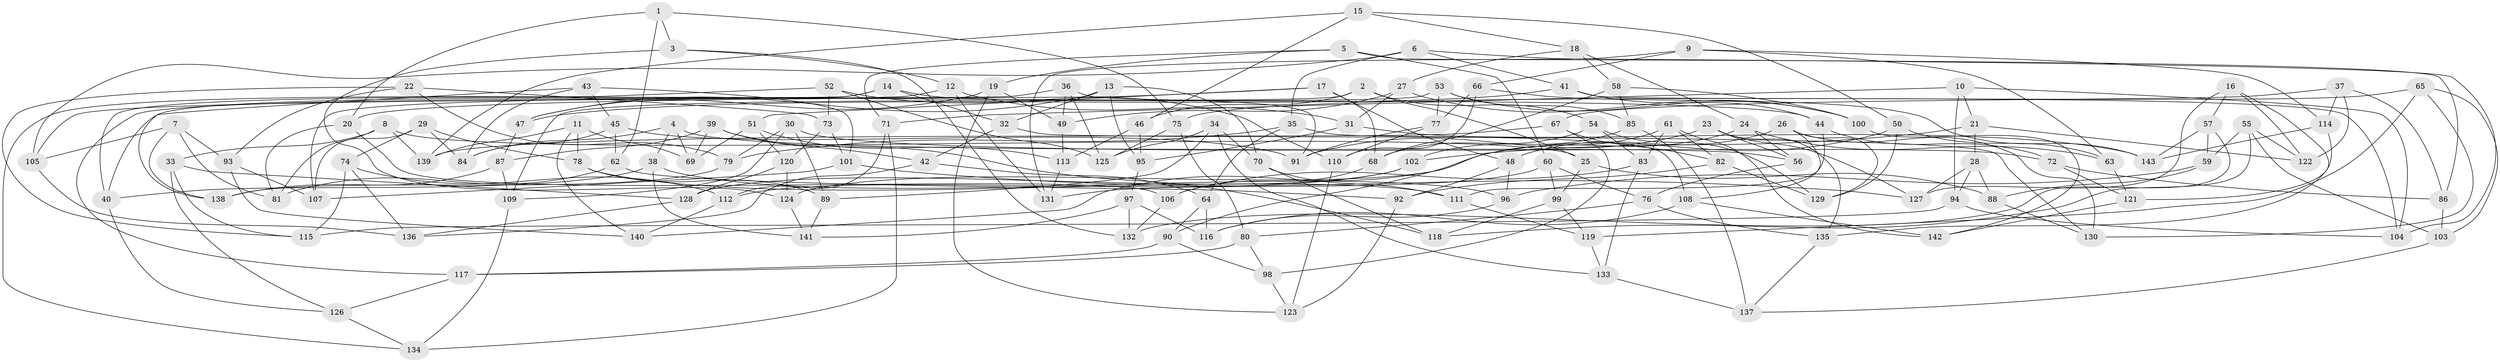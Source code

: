 // coarse degree distribution, {8: 0.04, 10: 0.01, 4: 0.65, 6: 0.22, 7: 0.02, 11: 0.01, 5: 0.02, 3: 0.03}
// Generated by graph-tools (version 1.1) at 2025/20/03/04/25 18:20:57]
// undirected, 143 vertices, 286 edges
graph export_dot {
graph [start="1"]
  node [color=gray90,style=filled];
  1;
  2;
  3;
  4;
  5;
  6;
  7;
  8;
  9;
  10;
  11;
  12;
  13;
  14;
  15;
  16;
  17;
  18;
  19;
  20;
  21;
  22;
  23;
  24;
  25;
  26;
  27;
  28;
  29;
  30;
  31;
  32;
  33;
  34;
  35;
  36;
  37;
  38;
  39;
  40;
  41;
  42;
  43;
  44;
  45;
  46;
  47;
  48;
  49;
  50;
  51;
  52;
  53;
  54;
  55;
  56;
  57;
  58;
  59;
  60;
  61;
  62;
  63;
  64;
  65;
  66;
  67;
  68;
  69;
  70;
  71;
  72;
  73;
  74;
  75;
  76;
  77;
  78;
  79;
  80;
  81;
  82;
  83;
  84;
  85;
  86;
  87;
  88;
  89;
  90;
  91;
  92;
  93;
  94;
  95;
  96;
  97;
  98;
  99;
  100;
  101;
  102;
  103;
  104;
  105;
  106;
  107;
  108;
  109;
  110;
  111;
  112;
  113;
  114;
  115;
  116;
  117;
  118;
  119;
  120;
  121;
  122;
  123;
  124;
  125;
  126;
  127;
  128;
  129;
  130;
  131;
  132;
  133;
  134;
  135;
  136;
  137;
  138;
  139;
  140;
  141;
  142;
  143;
  1 -- 62;
  1 -- 75;
  1 -- 20;
  1 -- 3;
  2 -- 25;
  2 -- 46;
  2 -- 40;
  2 -- 54;
  3 -- 12;
  3 -- 132;
  3 -- 124;
  4 -- 56;
  4 -- 38;
  4 -- 69;
  4 -- 84;
  5 -- 19;
  5 -- 60;
  5 -- 86;
  5 -- 71;
  6 -- 35;
  6 -- 105;
  6 -- 104;
  6 -- 41;
  7 -- 93;
  7 -- 81;
  7 -- 138;
  7 -- 105;
  8 -- 25;
  8 -- 139;
  8 -- 33;
  8 -- 81;
  9 -- 63;
  9 -- 114;
  9 -- 131;
  9 -- 66;
  10 -- 94;
  10 -- 71;
  10 -- 21;
  10 -- 104;
  11 -- 140;
  11 -- 78;
  11 -- 139;
  11 -- 69;
  12 -- 117;
  12 -- 131;
  12 -- 31;
  13 -- 70;
  13 -- 95;
  13 -- 47;
  13 -- 32;
  14 -- 105;
  14 -- 40;
  14 -- 44;
  14 -- 32;
  15 -- 139;
  15 -- 46;
  15 -- 18;
  15 -- 50;
  16 -- 135;
  16 -- 57;
  16 -- 122;
  16 -- 127;
  17 -- 51;
  17 -- 68;
  17 -- 20;
  17 -- 48;
  18 -- 24;
  18 -- 27;
  18 -- 58;
  19 -- 49;
  19 -- 47;
  19 -- 123;
  20 -- 106;
  20 -- 81;
  21 -- 102;
  21 -- 28;
  21 -- 122;
  22 -- 79;
  22 -- 93;
  22 -- 115;
  22 -- 73;
  23 -- 135;
  23 -- 127;
  23 -- 91;
  23 -- 56;
  24 -- 63;
  24 -- 140;
  24 -- 56;
  25 -- 88;
  25 -- 99;
  26 -- 129;
  26 -- 130;
  26 -- 108;
  26 -- 48;
  27 -- 31;
  27 -- 49;
  27 -- 100;
  28 -- 88;
  28 -- 94;
  28 -- 127;
  29 -- 107;
  29 -- 78;
  29 -- 84;
  29 -- 74;
  30 -- 72;
  30 -- 109;
  30 -- 89;
  30 -- 79;
  31 -- 95;
  31 -- 143;
  32 -- 130;
  32 -- 42;
  33 -- 128;
  33 -- 126;
  33 -- 115;
  34 -- 89;
  34 -- 125;
  34 -- 70;
  34 -- 133;
  35 -- 64;
  35 -- 79;
  35 -- 108;
  36 -- 107;
  36 -- 125;
  36 -- 91;
  36 -- 49;
  37 -- 86;
  37 -- 67;
  37 -- 122;
  37 -- 114;
  38 -- 141;
  38 -- 96;
  38 -- 40;
  39 -- 42;
  39 -- 87;
  39 -- 69;
  39 -- 118;
  40 -- 126;
  41 -- 44;
  41 -- 104;
  41 -- 47;
  42 -- 136;
  42 -- 64;
  43 -- 84;
  43 -- 45;
  43 -- 138;
  43 -- 101;
  44 -- 111;
  44 -- 72;
  45 -- 91;
  45 -- 62;
  45 -- 84;
  46 -- 95;
  46 -- 113;
  47 -- 87;
  48 -- 96;
  48 -- 92;
  49 -- 113;
  50 -- 124;
  50 -- 129;
  50 -- 63;
  51 -- 120;
  51 -- 69;
  51 -- 113;
  52 -- 110;
  52 -- 125;
  52 -- 73;
  52 -- 134;
  53 -- 100;
  53 -- 85;
  53 -- 109;
  53 -- 77;
  54 -- 129;
  54 -- 83;
  54 -- 68;
  55 -- 118;
  55 -- 103;
  55 -- 122;
  55 -- 59;
  56 -- 76;
  57 -- 59;
  57 -- 132;
  57 -- 143;
  58 -- 85;
  58 -- 68;
  58 -- 100;
  59 -- 88;
  59 -- 96;
  60 -- 99;
  60 -- 131;
  60 -- 76;
  61 -- 142;
  61 -- 82;
  61 -- 83;
  61 -- 90;
  62 -- 81;
  62 -- 92;
  63 -- 121;
  64 -- 116;
  64 -- 90;
  65 -- 119;
  65 -- 130;
  65 -- 103;
  65 -- 75;
  66 -- 77;
  66 -- 110;
  66 -- 143;
  67 -- 82;
  67 -- 98;
  67 -- 139;
  68 -- 106;
  70 -- 118;
  70 -- 111;
  71 -- 134;
  71 -- 112;
  72 -- 86;
  72 -- 121;
  73 -- 101;
  73 -- 120;
  74 -- 115;
  74 -- 136;
  74 -- 112;
  75 -- 80;
  75 -- 125;
  76 -- 80;
  76 -- 135;
  77 -- 110;
  77 -- 91;
  78 -- 111;
  78 -- 89;
  79 -- 138;
  80 -- 98;
  80 -- 117;
  82 -- 129;
  82 -- 92;
  83 -- 106;
  83 -- 133;
  85 -- 102;
  85 -- 137;
  86 -- 103;
  87 -- 109;
  87 -- 138;
  88 -- 130;
  89 -- 141;
  90 -- 98;
  90 -- 117;
  92 -- 123;
  93 -- 140;
  93 -- 107;
  94 -- 104;
  94 -- 115;
  95 -- 97;
  96 -- 116;
  97 -- 132;
  97 -- 141;
  97 -- 116;
  98 -- 123;
  99 -- 119;
  99 -- 118;
  100 -- 142;
  101 -- 127;
  101 -- 107;
  102 -- 112;
  102 -- 128;
  103 -- 137;
  105 -- 136;
  106 -- 132;
  108 -- 116;
  108 -- 142;
  109 -- 134;
  110 -- 123;
  111 -- 119;
  112 -- 140;
  113 -- 131;
  114 -- 121;
  114 -- 143;
  117 -- 126;
  119 -- 133;
  120 -- 128;
  120 -- 124;
  121 -- 142;
  124 -- 141;
  126 -- 134;
  128 -- 136;
  133 -- 137;
  135 -- 137;
}
